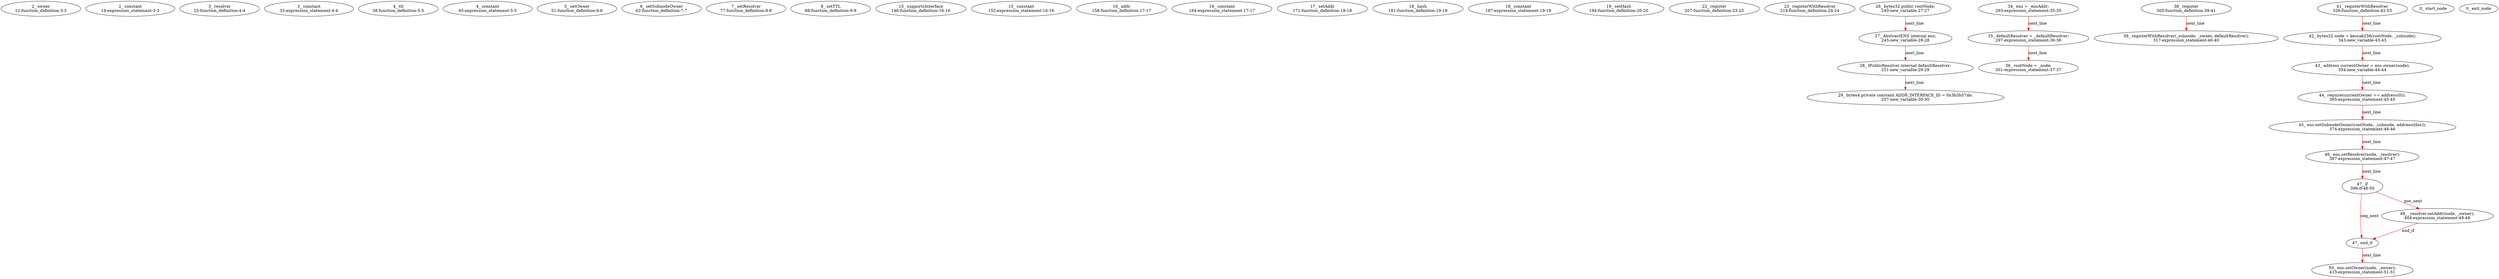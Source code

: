 digraph  {
12 [label="2_ owner\n12-function_definition-3-3", type_label=function_definition];
19 [label="2_ constant\n19-expression_statement-3-3", type_label=expression_statement];
25 [label="3_ resolver\n25-function_definition-4-4", type_label=function_definition];
32 [label="3_ constant\n32-expression_statement-4-4", type_label=expression_statement];
38 [label="4_ ttl\n38-function_definition-5-5", type_label=function_definition];
45 [label="4_ constant\n45-expression_statement-5-5", type_label=expression_statement];
51 [label="5_ setOwner\n51-function_definition-6-6", type_label=function_definition];
62 [label="6_ setSubnodeOwner\n62-function_definition-7-7", type_label=function_definition];
77 [label="7_ setResolver\n77-function_definition-8-8", type_label=function_definition];
88 [label="8_ setTTL\n88-function_definition-9-9", type_label=function_definition];
146 [label="15_ supportsInterface\n146-function_definition-16-16", type_label=function_definition];
152 [label="15_ constant\n152-expression_statement-16-16", type_label=expression_statement];
158 [label="16_ addr\n158-function_definition-17-17", type_label=function_definition];
164 [label="16_ constant\n164-expression_statement-17-17", type_label=expression_statement];
171 [label="17_ setAddr\n171-function_definition-18-18", type_label=function_definition];
181 [label="18_ hash\n181-function_definition-19-19", type_label=function_definition];
187 [label="18_ constant\n187-expression_statement-19-19", type_label=expression_statement];
194 [label="19_ setHash\n194-function_definition-20-20", type_label=function_definition];
207 [label="22_ register\n207-function_definition-23-23", type_label=function_definition];
218 [label="23_ registerWithResolver\n218-function_definition-24-24", type_label=function_definition];
240 [label="26_ bytes32 public rootNode;\n240-new_variable-27-27", type_label=new_variable];
245 [label="27_ AbstractENS internal ens;\n245-new_variable-28-28", type_label=new_variable];
251 [label="28_ IPublicResolver internal defaultResolver;\n251-new_variable-29-29", type_label=new_variable];
257 [label="29_ bytes4 private constant ADDR_INTERFACE_ID = 0x3b3b57de;\n257-new_variable-30-30", type_label=new_variable];
293 [label="34_ ens = _ensAddr;\n293-expression_statement-35-35", type_label=expression_statement];
297 [label="35_ defaultResolver = _defaultResolver;\n297-expression_statement-36-36", type_label=expression_statement];
301 [label="36_ rootNode = _node;\n301-expression_statement-37-37", type_label=expression_statement];
305 [label="38_ register\n305-function_definition-39-41", type_label=function_definition];
317 [label="39_ registerWithResolver(_subnode, _owner, defaultResolver);\n317-expression_statement-40-40", type_label=expression_statement];
326 [label="41_ registerWithResolver\n326-function_definition-42-53", type_label=function_definition];
343 [label="42_ bytes32 node = keccak256(rootNode, _subnode);\n343-new_variable-43-43", type_label=new_variable];
354 [label="43_ address currentOwner = ens.owner(node);\n354-new_variable-44-44", type_label=new_variable];
365 [label="44_ require(currentOwner == address(0));\n365-expression_statement-45-45", type_label=expression_statement];
374 [label="45_ ens.setSubnodeOwner(rootNode, _subnode, address(this));\n374-expression_statement-46-46", type_label=expression_statement];
387 [label="46_ ens.setResolver(node, _resolver);\n387-expression_statement-47-47", type_label=expression_statement];
396 [label="47_ if\n396-if-48-50", type_label=if];
823 [label="47_ end_if", type_label=end_if];
404 [label="48_ _resolver.setAddr(node, _owner);\n404-expression_statement-49-49", type_label=expression_statement];
413 [label="50_ ens.setOwner(node, _owner);\n413-expression_statement-51-51", type_label=expression_statement];
1 [label="0_ start_node", type_label=start];
2 [label="0_ exit_node", type_label=exit];
240 -> 245  [color=red, controlflow_type=next_line, edge_type=CFG_edge, key=0, label=next_line];
245 -> 251  [color=red, controlflow_type=next_line, edge_type=CFG_edge, key=0, label=next_line];
251 -> 257  [color=red, controlflow_type=next_line, edge_type=CFG_edge, key=0, label=next_line];
293 -> 297  [color=red, controlflow_type=next_line, edge_type=CFG_edge, key=0, label=next_line];
297 -> 301  [color=red, controlflow_type=next_line, edge_type=CFG_edge, key=0, label=next_line];
305 -> 317  [color=red, controlflow_type=next_line, edge_type=CFG_edge, key=0, label=next_line];
326 -> 343  [color=red, controlflow_type=next_line, edge_type=CFG_edge, key=0, label=next_line];
343 -> 354  [color=red, controlflow_type=next_line, edge_type=CFG_edge, key=0, label=next_line];
354 -> 365  [color=red, controlflow_type=next_line, edge_type=CFG_edge, key=0, label=next_line];
365 -> 374  [color=red, controlflow_type=next_line, edge_type=CFG_edge, key=0, label=next_line];
374 -> 387  [color=red, controlflow_type=next_line, edge_type=CFG_edge, key=0, label=next_line];
387 -> 396  [color=red, controlflow_type=next_line, edge_type=CFG_edge, key=0, label=next_line];
396 -> 404  [color=red, controlflow_type=pos_next, edge_type=CFG_edge, key=0, label=pos_next];
396 -> 823  [color=red, controlflow_type=neg_next, edge_type=CFG_edge, key=0, label=neg_next];
823 -> 413  [color=red, controlflow_type=next_line, edge_type=CFG_edge, key=0, label=next_line];
404 -> 823  [color=red, controlflow_type=end_if, edge_type=CFG_edge, key=0, label=end_if];
}
